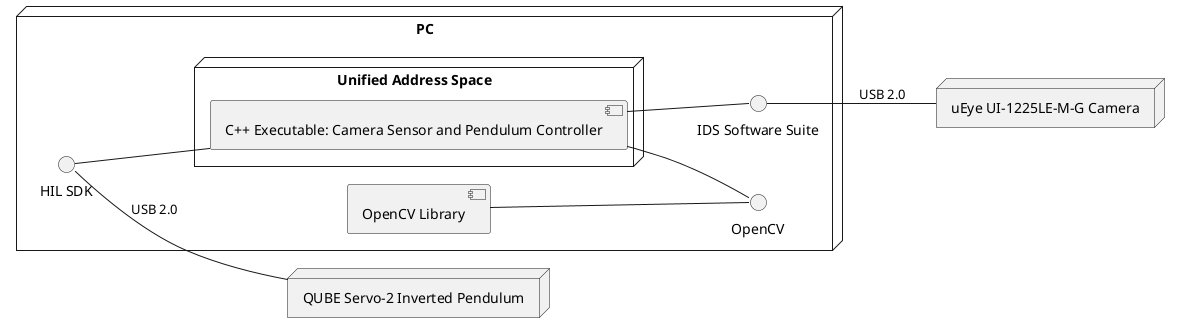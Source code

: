 @startuml FinalDeployment

left to right direction
node "uEye UI-1225LE-M-G Camera" as cam
node "QUBE Servo-2 Inverted Pendulum" as pend
node PC as pc {
    node "Unified Address Space" as asu {
        component "C++ Executable: Camera Sensor and Pendulum Controller" as controller
    }
    interface "HIL SDK" as hil
    interface "IDS Software Suite" as ids
    interface "OpenCV" as opencv
    component "OpenCV Library" as openCvLib
}


ids -- cam: "USB 2.0"
hil -- pend: "USB 2.0"
controller -- opencv
controller -- ids
openCvLib -- opencv
hil -- controller


@enduml
